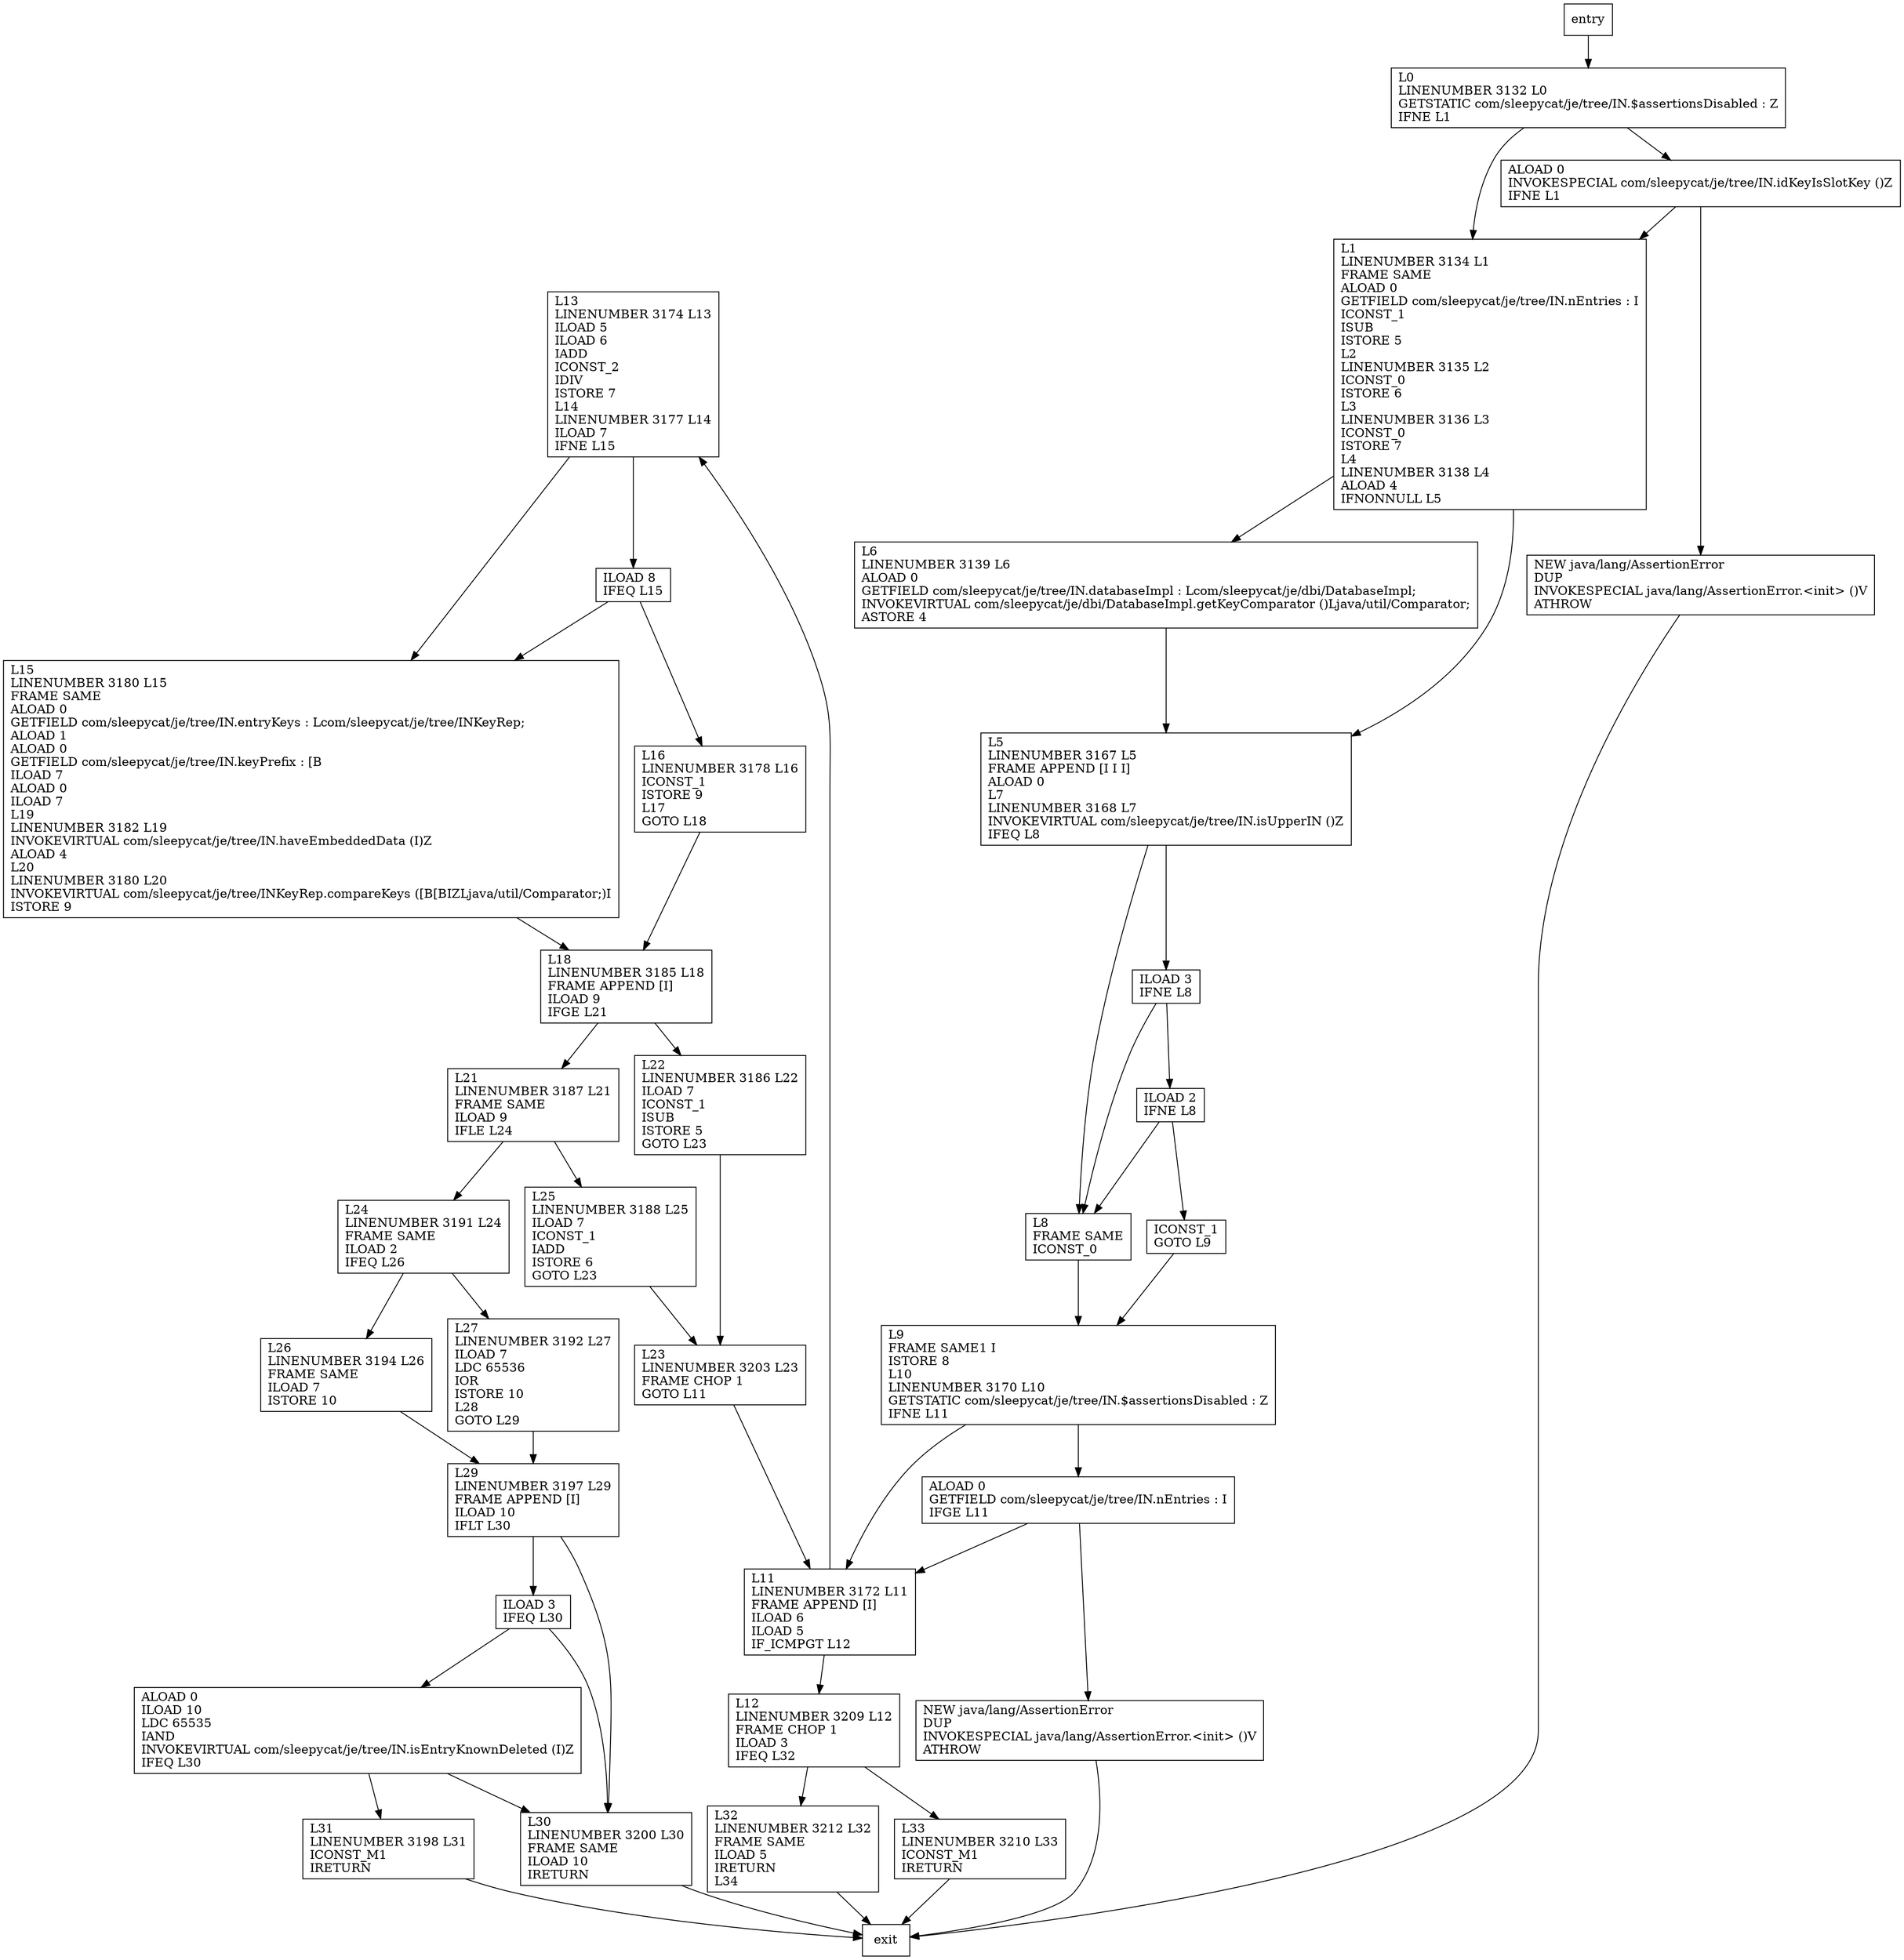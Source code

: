 digraph findEntry {
node [shape=record];
1101853425 [label="L13\lLINENUMBER 3174 L13\lILOAD 5\lILOAD 6\lIADD\lICONST_2\lIDIV\lISTORE 7\lL14\lLINENUMBER 3177 L14\lILOAD 7\lIFNE L15\l"];
1907170571 [label="L32\lLINENUMBER 3212 L32\lFRAME SAME\lILOAD 5\lIRETURN\lL34\l"];
453484161 [label="L11\lLINENUMBER 3172 L11\lFRAME APPEND [I]\lILOAD 6\lILOAD 5\lIF_ICMPGT L12\l"];
1898885237 [label="ICONST_1\lGOTO L9\l"];
1413793343 [label="L23\lLINENUMBER 3203 L23\lFRAME CHOP 1\lGOTO L11\l"];
1842142288 [label="ALOAD 0\lILOAD 10\lLDC 65535\lIAND\lINVOKEVIRTUAL com/sleepycat/je/tree/IN.isEntryKnownDeleted (I)Z\lIFEQ L30\l"];
39713115 [label="ILOAD 3\lIFNE L8\l"];
2007052642 [label="L1\lLINENUMBER 3134 L1\lFRAME SAME\lALOAD 0\lGETFIELD com/sleepycat/je/tree/IN.nEntries : I\lICONST_1\lISUB\lISTORE 5\lL2\lLINENUMBER 3135 L2\lICONST_0\lISTORE 6\lL3\lLINENUMBER 3136 L3\lICONST_0\lISTORE 7\lL4\lLINENUMBER 3138 L4\lALOAD 4\lIFNONNULL L5\l"];
1388107721 [label="L27\lLINENUMBER 3192 L27\lILOAD 7\lLDC 65536\lIOR\lISTORE 10\lL28\lGOTO L29\l"];
2113010778 [label="L21\lLINENUMBER 3187 L21\lFRAME SAME\lILOAD 9\lIFLE L24\l"];
483657770 [label="L9\lFRAME SAME1 I\lISTORE 8\lL10\lLINENUMBER 3170 L10\lGETSTATIC com/sleepycat/je/tree/IN.$assertionsDisabled : Z\lIFNE L11\l"];
834152358 [label="L24\lLINENUMBER 3191 L24\lFRAME SAME\lILOAD 2\lIFEQ L26\l"];
800680282 [label="L8\lFRAME SAME\lICONST_0\l"];
93607649 [label="L31\lLINENUMBER 3198 L31\lICONST_M1\lIRETURN\l"];
275672574 [label="L22\lLINENUMBER 3186 L22\lILOAD 7\lICONST_1\lISUB\lISTORE 5\lGOTO L23\l"];
1381674482 [label="L25\lLINENUMBER 3188 L25\lILOAD 7\lICONST_1\lIADD\lISTORE 6\lGOTO L23\l"];
1810499686 [label="ALOAD 0\lINVOKESPECIAL com/sleepycat/je/tree/IN.idKeyIsSlotKey ()Z\lIFNE L1\l"];
1727565779 [label="ILOAD 8\lIFEQ L15\l"];
531511436 [label="NEW java/lang/AssertionError\lDUP\lINVOKESPECIAL java/lang/AssertionError.\<init\> ()V\lATHROW\l"];
637223849 [label="L30\lLINENUMBER 3200 L30\lFRAME SAME\lILOAD 10\lIRETURN\l"];
2056109041 [label="L33\lLINENUMBER 3210 L33\lICONST_M1\lIRETURN\l"];
596108811 [label="L12\lLINENUMBER 3209 L12\lFRAME CHOP 1\lILOAD 3\lIFEQ L32\l"];
63295875 [label="NEW java/lang/AssertionError\lDUP\lINVOKESPECIAL java/lang/AssertionError.\<init\> ()V\lATHROW\l"];
869928877 [label="ILOAD 2\lIFNE L8\l"];
1509579321 [label="ILOAD 3\lIFEQ L30\l"];
575233839 [label="L29\lLINENUMBER 3197 L29\lFRAME APPEND [I]\lILOAD 10\lIFLT L30\l"];
349677922 [label="L16\lLINENUMBER 3178 L16\lICONST_1\lISTORE 9\lL17\lGOTO L18\l"];
969899836 [label="L6\lLINENUMBER 3139 L6\lALOAD 0\lGETFIELD com/sleepycat/je/tree/IN.databaseImpl : Lcom/sleepycat/je/dbi/DatabaseImpl;\lINVOKEVIRTUAL com/sleepycat/je/dbi/DatabaseImpl.getKeyComparator ()Ljava/util/Comparator;\lASTORE 4\l"];
142389720 [label="L15\lLINENUMBER 3180 L15\lFRAME SAME\lALOAD 0\lGETFIELD com/sleepycat/je/tree/IN.entryKeys : Lcom/sleepycat/je/tree/INKeyRep;\lALOAD 1\lALOAD 0\lGETFIELD com/sleepycat/je/tree/IN.keyPrefix : [B\lILOAD 7\lALOAD 0\lILOAD 7\lL19\lLINENUMBER 3182 L19\lINVOKEVIRTUAL com/sleepycat/je/tree/IN.haveEmbeddedData (I)Z\lALOAD 4\lL20\lLINENUMBER 3180 L20\lINVOKEVIRTUAL com/sleepycat/je/tree/INKeyRep.compareKeys ([B[BIZLjava/util/Comparator;)I\lISTORE 9\l"];
2026062163 [label="ALOAD 0\lGETFIELD com/sleepycat/je/tree/IN.nEntries : I\lIFGE L11\l"];
1629792192 [label="L0\lLINENUMBER 3132 L0\lGETSTATIC com/sleepycat/je/tree/IN.$assertionsDisabled : Z\lIFNE L1\l"];
1192983708 [label="L5\lLINENUMBER 3167 L5\lFRAME APPEND [I I I]\lALOAD 0\lL7\lLINENUMBER 3168 L7\lINVOKEVIRTUAL com/sleepycat/je/tree/IN.isUpperIN ()Z\lIFEQ L8\l"];
843774579 [label="L18\lLINENUMBER 3185 L18\lFRAME APPEND [I]\lILOAD 9\lIFGE L21\l"];
540776655 [label="L26\lLINENUMBER 3194 L26\lFRAME SAME\lILOAD 7\lISTORE 10\l"];
entry;
exit;
1101853425 -> 142389720;
1101853425 -> 1727565779;
1907170571 -> exit;
453484161 -> 1101853425;
453484161 -> 596108811;
1898885237 -> 483657770;
1413793343 -> 453484161;
1842142288 -> 637223849;
1842142288 -> 93607649;
39713115 -> 800680282;
39713115 -> 869928877;
2007052642 -> 969899836;
2007052642 -> 1192983708;
1388107721 -> 575233839;
2113010778 -> 834152358;
2113010778 -> 1381674482;
483657770 -> 453484161;
483657770 -> 2026062163;
834152358 -> 1388107721;
834152358 -> 540776655;
800680282 -> 483657770;
93607649 -> exit;
275672574 -> 1413793343;
1381674482 -> 1413793343;
1810499686 -> 2007052642;
1810499686 -> 63295875;
1727565779 -> 349677922;
1727565779 -> 142389720;
531511436 -> exit;
637223849 -> exit;
2056109041 -> exit;
596108811 -> 1907170571;
596108811 -> 2056109041;
63295875 -> exit;
869928877 -> 1898885237;
869928877 -> 800680282;
1509579321 -> 1842142288;
1509579321 -> 637223849;
entry -> 1629792192;
575233839 -> 637223849;
575233839 -> 1509579321;
349677922 -> 843774579;
969899836 -> 1192983708;
142389720 -> 843774579;
2026062163 -> 453484161;
2026062163 -> 531511436;
1629792192 -> 1810499686;
1629792192 -> 2007052642;
1192983708 -> 39713115;
1192983708 -> 800680282;
843774579 -> 2113010778;
843774579 -> 275672574;
540776655 -> 575233839;
}
